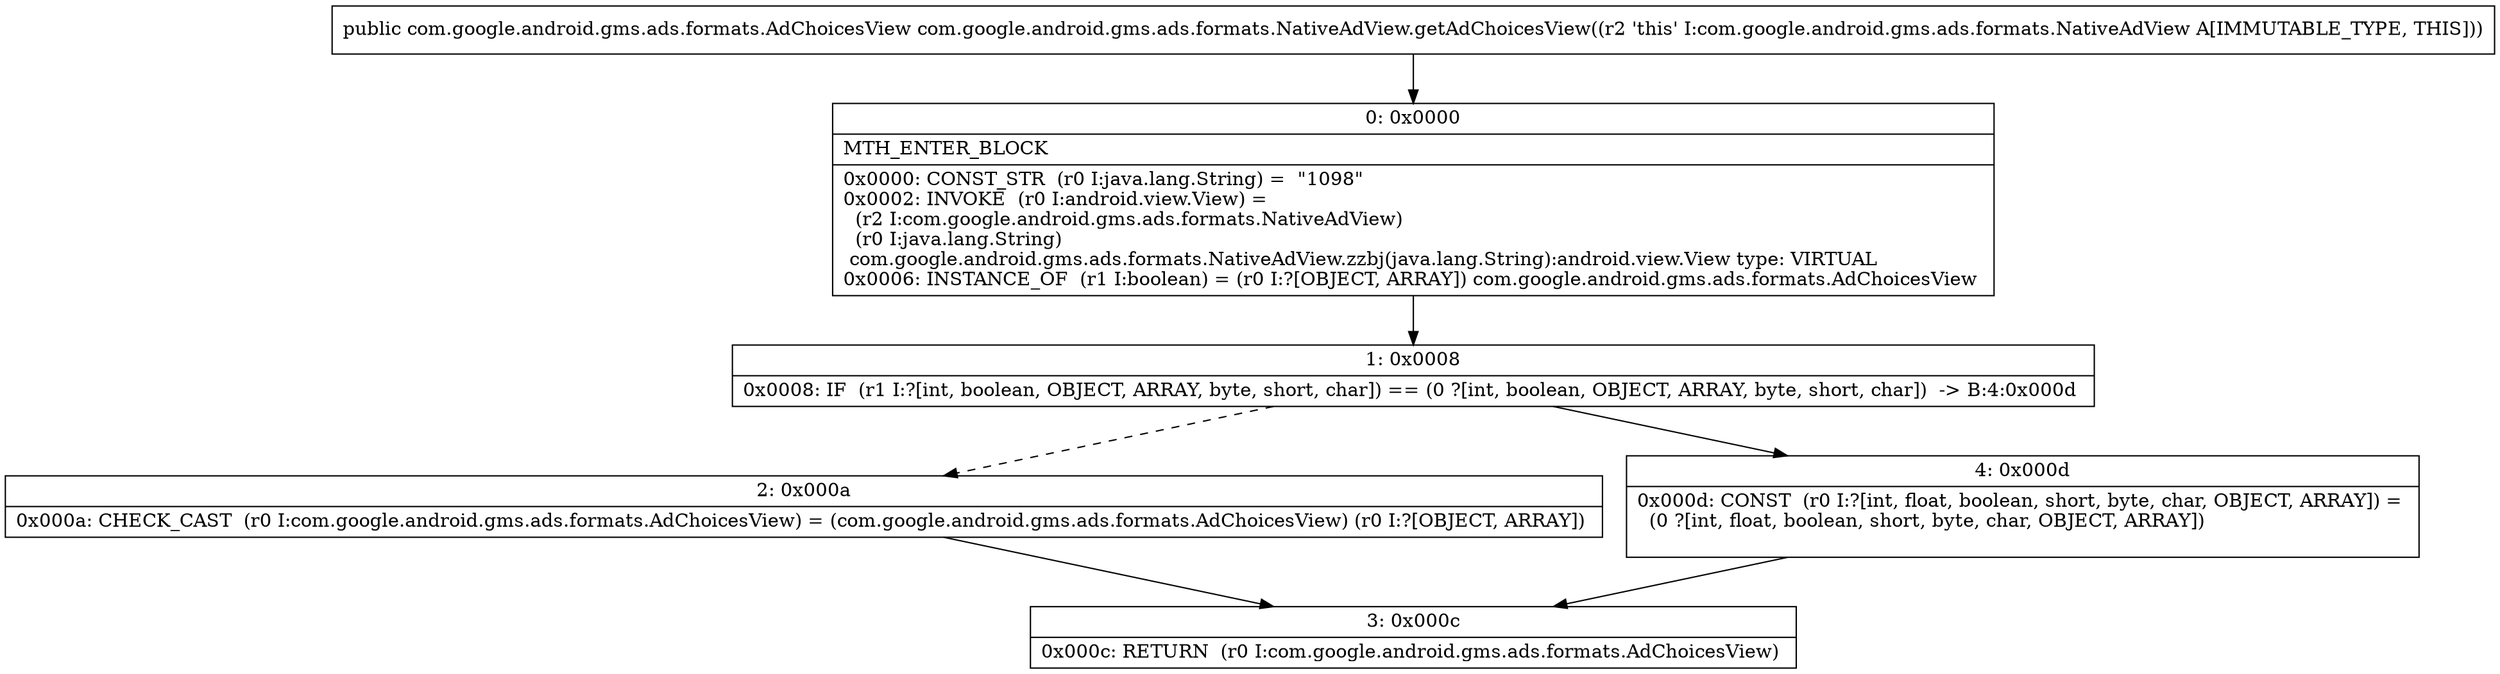 digraph "CFG forcom.google.android.gms.ads.formats.NativeAdView.getAdChoicesView()Lcom\/google\/android\/gms\/ads\/formats\/AdChoicesView;" {
Node_0 [shape=record,label="{0\:\ 0x0000|MTH_ENTER_BLOCK\l|0x0000: CONST_STR  (r0 I:java.lang.String) =  \"1098\" \l0x0002: INVOKE  (r0 I:android.view.View) = \l  (r2 I:com.google.android.gms.ads.formats.NativeAdView)\l  (r0 I:java.lang.String)\l com.google.android.gms.ads.formats.NativeAdView.zzbj(java.lang.String):android.view.View type: VIRTUAL \l0x0006: INSTANCE_OF  (r1 I:boolean) = (r0 I:?[OBJECT, ARRAY]) com.google.android.gms.ads.formats.AdChoicesView \l}"];
Node_1 [shape=record,label="{1\:\ 0x0008|0x0008: IF  (r1 I:?[int, boolean, OBJECT, ARRAY, byte, short, char]) == (0 ?[int, boolean, OBJECT, ARRAY, byte, short, char])  \-\> B:4:0x000d \l}"];
Node_2 [shape=record,label="{2\:\ 0x000a|0x000a: CHECK_CAST  (r0 I:com.google.android.gms.ads.formats.AdChoicesView) = (com.google.android.gms.ads.formats.AdChoicesView) (r0 I:?[OBJECT, ARRAY]) \l}"];
Node_3 [shape=record,label="{3\:\ 0x000c|0x000c: RETURN  (r0 I:com.google.android.gms.ads.formats.AdChoicesView) \l}"];
Node_4 [shape=record,label="{4\:\ 0x000d|0x000d: CONST  (r0 I:?[int, float, boolean, short, byte, char, OBJECT, ARRAY]) = \l  (0 ?[int, float, boolean, short, byte, char, OBJECT, ARRAY])\l \l}"];
MethodNode[shape=record,label="{public com.google.android.gms.ads.formats.AdChoicesView com.google.android.gms.ads.formats.NativeAdView.getAdChoicesView((r2 'this' I:com.google.android.gms.ads.formats.NativeAdView A[IMMUTABLE_TYPE, THIS])) }"];
MethodNode -> Node_0;
Node_0 -> Node_1;
Node_1 -> Node_2[style=dashed];
Node_1 -> Node_4;
Node_2 -> Node_3;
Node_4 -> Node_3;
}


